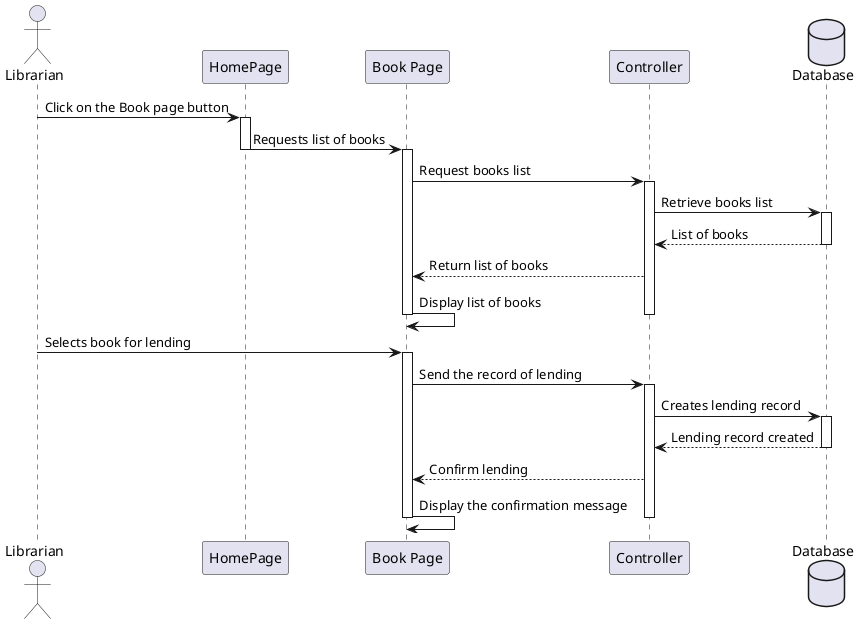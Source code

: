 @startuml
actor "Librarian" as Librarian
participant "HomePage" as Home
participant "Book Page" as Page
participant "Controller" as System
database "Database" as BooksDB

Librarian -> Home: Click on the Book page button
activate Home
Home -> Page: Requests list of books
deactivate Home
activate Page
Page -> System: Request books list
activate System

System -> BooksDB: Retrieve books list
activate BooksDB
BooksDB --> System: List of books
deactivate BooksDB
System --> Page: Return list of books
Page -> Page: Display list of books
deactivate System
deactivate Page


Librarian -> Page: Selects book for lending
activate Page
Page -> System: Send the record of lending
activate System

System -> BooksDB: Creates lending record
activate BooksDB
BooksDB --> System: Lending record created
deactivate BooksDB

System --> Page: Confirm lending
Page -> Page: Display the confirmation message
deactivate Page
deactivate System
@enduml